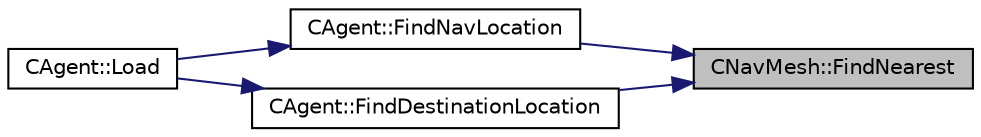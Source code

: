 digraph "CNavMesh::FindNearest"
{
 // LATEX_PDF_SIZE
  edge [fontname="Helvetica",fontsize="10",labelfontname="Helvetica",labelfontsize="10"];
  node [fontname="Helvetica",fontsize="10",shape=record];
  rankdir="RL";
  Node27 [label="CNavMesh::FindNearest",height=0.2,width=0.4,color="black", fillcolor="grey75", style="filled", fontcolor="black",tooltip="Retrieves the nearest navNode."];
  Node27 -> Node28 [dir="back",color="midnightblue",fontsize="10",style="solid",fontname="Helvetica"];
  Node28 [label="CAgent::FindNavLocation",height=0.2,width=0.4,color="black", fillcolor="white", style="filled",URL="$class_c_agent.html#ab8cdc6c0d4b3dd50c651e2e90b82b65a",tooltip="make the Agent follow a precalculated path"];
  Node28 -> Node29 [dir="back",color="midnightblue",fontsize="10",style="solid",fontname="Helvetica"];
  Node29 [label="CAgent::Load",height=0.2,width=0.4,color="black", fillcolor="white", style="filled",URL="$class_c_agent.html#a744b88d9b408c11bb3406acb6717ddb0",tooltip="loads the component from saved state"];
  Node27 -> Node30 [dir="back",color="midnightblue",fontsize="10",style="solid",fontname="Helvetica"];
  Node30 [label="CAgent::FindDestinationLocation",height=0.2,width=0.4,color="black", fillcolor="white", style="filled",URL="$class_c_agent.html#a260880f82a08058f8292cc339cb9681e",tooltip="make the Agent follow a precalculated path"];
  Node30 -> Node29 [dir="back",color="midnightblue",fontsize="10",style="solid",fontname="Helvetica"];
}
